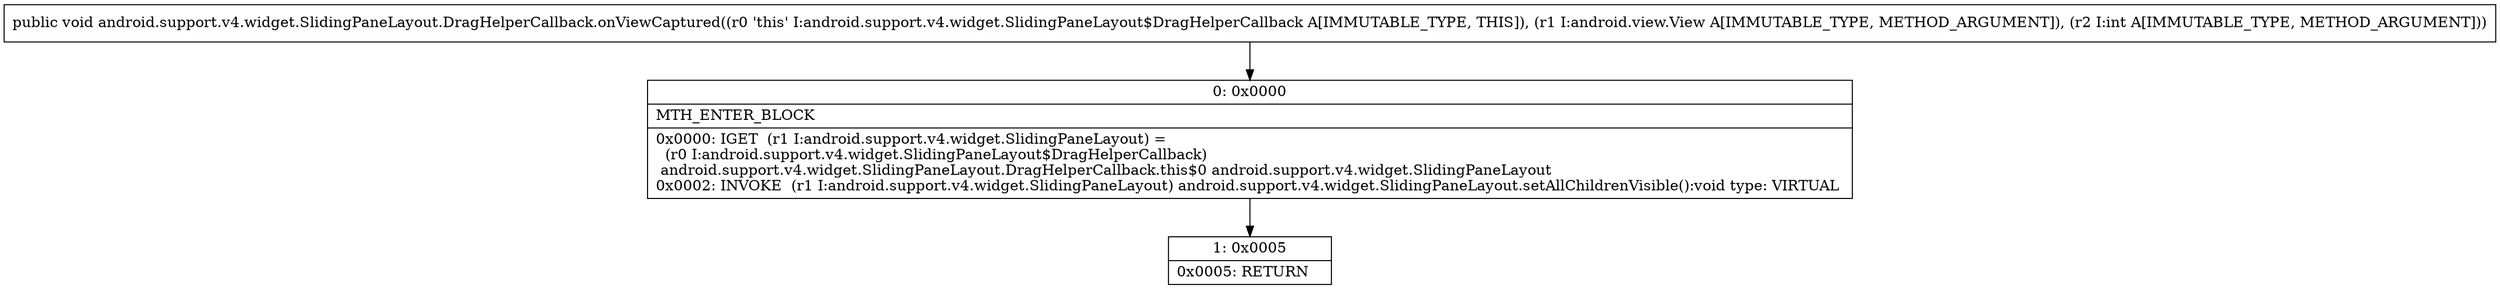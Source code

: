 digraph "CFG forandroid.support.v4.widget.SlidingPaneLayout.DragHelperCallback.onViewCaptured(Landroid\/view\/View;I)V" {
Node_0 [shape=record,label="{0\:\ 0x0000|MTH_ENTER_BLOCK\l|0x0000: IGET  (r1 I:android.support.v4.widget.SlidingPaneLayout) = \l  (r0 I:android.support.v4.widget.SlidingPaneLayout$DragHelperCallback)\l android.support.v4.widget.SlidingPaneLayout.DragHelperCallback.this$0 android.support.v4.widget.SlidingPaneLayout \l0x0002: INVOKE  (r1 I:android.support.v4.widget.SlidingPaneLayout) android.support.v4.widget.SlidingPaneLayout.setAllChildrenVisible():void type: VIRTUAL \l}"];
Node_1 [shape=record,label="{1\:\ 0x0005|0x0005: RETURN   \l}"];
MethodNode[shape=record,label="{public void android.support.v4.widget.SlidingPaneLayout.DragHelperCallback.onViewCaptured((r0 'this' I:android.support.v4.widget.SlidingPaneLayout$DragHelperCallback A[IMMUTABLE_TYPE, THIS]), (r1 I:android.view.View A[IMMUTABLE_TYPE, METHOD_ARGUMENT]), (r2 I:int A[IMMUTABLE_TYPE, METHOD_ARGUMENT])) }"];
MethodNode -> Node_0;
Node_0 -> Node_1;
}

